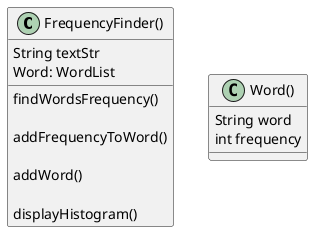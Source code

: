 @startuml
'https://plantuml.com/class-diagram

class FrequencyFinder(){
String textStr
Word: WordList

findWordsFrequency()

addFrequencyToWord()

addWord()

displayHistogram()
}

class Word(){
String word
int frequency
}

@enduml